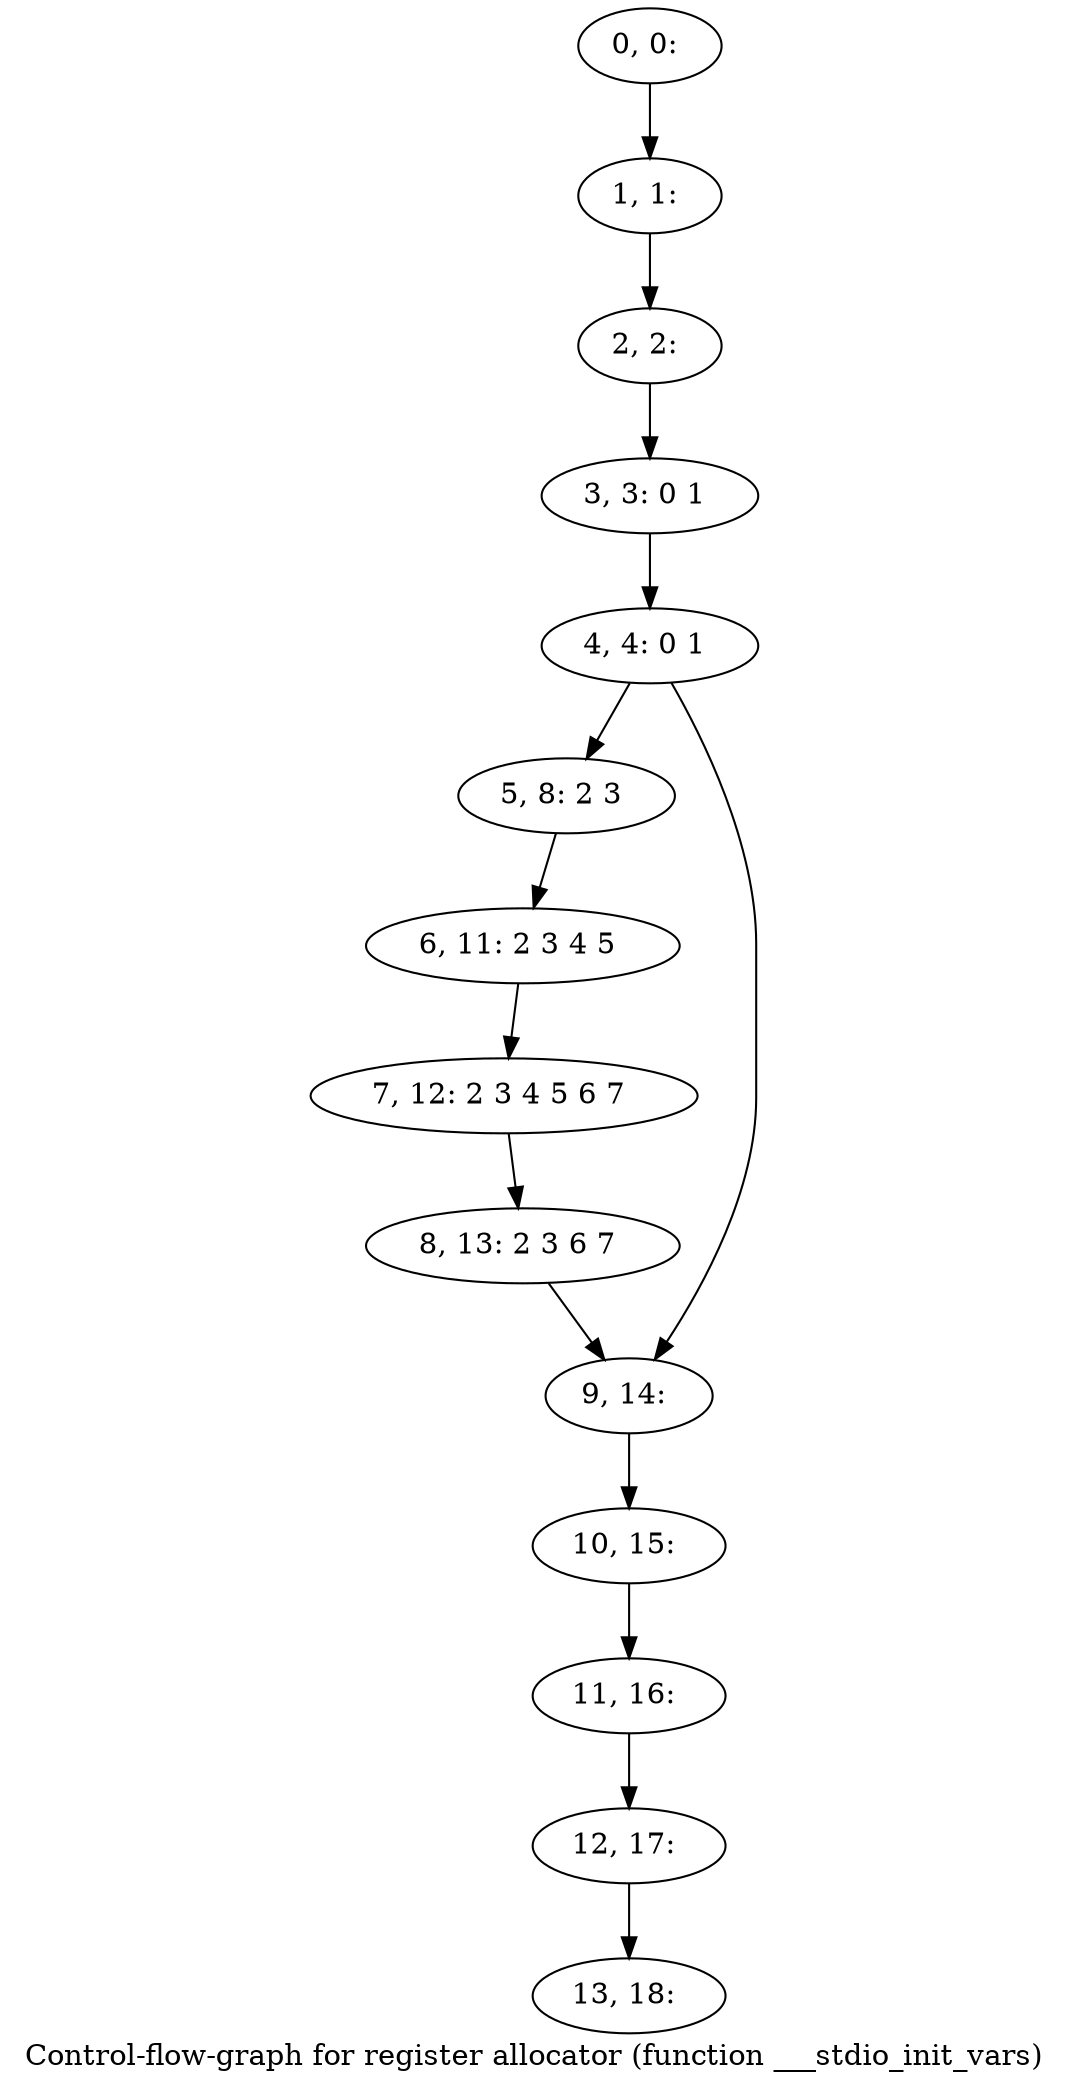 digraph G {
graph [label="Control-flow-graph for register allocator (function ___stdio_init_vars)"]
0[label="0, 0: "];
1[label="1, 1: "];
2[label="2, 2: "];
3[label="3, 3: 0 1 "];
4[label="4, 4: 0 1 "];
5[label="5, 8: 2 3 "];
6[label="6, 11: 2 3 4 5 "];
7[label="7, 12: 2 3 4 5 6 7 "];
8[label="8, 13: 2 3 6 7 "];
9[label="9, 14: "];
10[label="10, 15: "];
11[label="11, 16: "];
12[label="12, 17: "];
13[label="13, 18: "];
0->1 ;
1->2 ;
2->3 ;
3->4 ;
4->5 ;
4->9 ;
5->6 ;
6->7 ;
7->8 ;
8->9 ;
9->10 ;
10->11 ;
11->12 ;
12->13 ;
}
